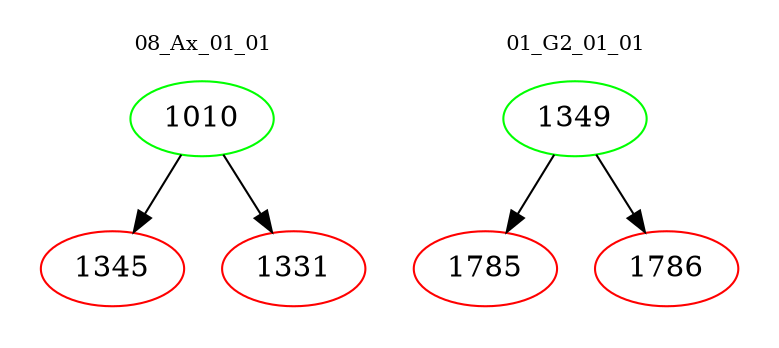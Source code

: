 digraph{
subgraph cluster_0 {
color = white
label = "08_Ax_01_01";
fontsize=10;
T0_1010 [label="1010", color="green"]
T0_1010 -> T0_1345 [color="black"]
T0_1345 [label="1345", color="red"]
T0_1010 -> T0_1331 [color="black"]
T0_1331 [label="1331", color="red"]
}
subgraph cluster_1 {
color = white
label = "01_G2_01_01";
fontsize=10;
T1_1349 [label="1349", color="green"]
T1_1349 -> T1_1785 [color="black"]
T1_1785 [label="1785", color="red"]
T1_1349 -> T1_1786 [color="black"]
T1_1786 [label="1786", color="red"]
}
}
